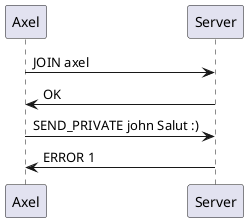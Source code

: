@startuml
Axel -> Server: JOIN axel
Server -> Axel: OK

Axel -> Server: SEND_PRIVATE john Salut :)
Server -> Axel: ERROR 1
@enduml